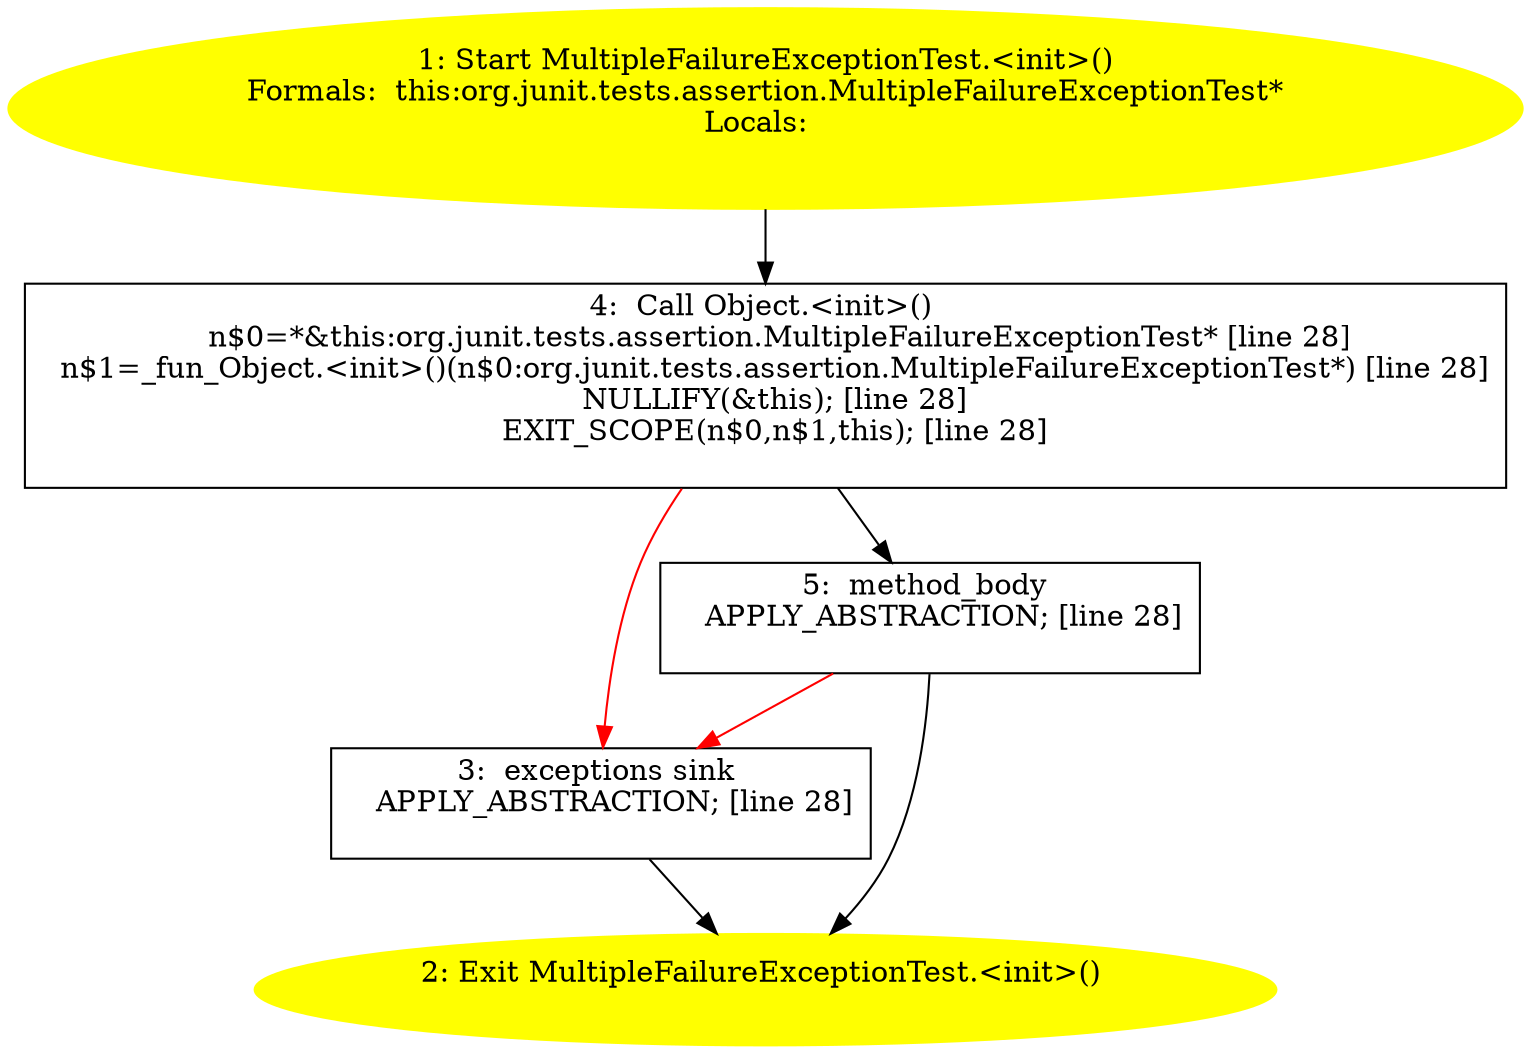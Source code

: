 /* @generated */
digraph cfg {
"org.junit.tests.assertion.MultipleFailureExceptionTest.<init>().c54a2e4822c75e6a8564a48d7b070b15_1" [label="1: Start MultipleFailureExceptionTest.<init>()\nFormals:  this:org.junit.tests.assertion.MultipleFailureExceptionTest*\nLocals:  \n  " color=yellow style=filled]
	

	 "org.junit.tests.assertion.MultipleFailureExceptionTest.<init>().c54a2e4822c75e6a8564a48d7b070b15_1" -> "org.junit.tests.assertion.MultipleFailureExceptionTest.<init>().c54a2e4822c75e6a8564a48d7b070b15_4" ;
"org.junit.tests.assertion.MultipleFailureExceptionTest.<init>().c54a2e4822c75e6a8564a48d7b070b15_2" [label="2: Exit MultipleFailureExceptionTest.<init>() \n  " color=yellow style=filled]
	

"org.junit.tests.assertion.MultipleFailureExceptionTest.<init>().c54a2e4822c75e6a8564a48d7b070b15_3" [label="3:  exceptions sink \n   APPLY_ABSTRACTION; [line 28]\n " shape="box"]
	

	 "org.junit.tests.assertion.MultipleFailureExceptionTest.<init>().c54a2e4822c75e6a8564a48d7b070b15_3" -> "org.junit.tests.assertion.MultipleFailureExceptionTest.<init>().c54a2e4822c75e6a8564a48d7b070b15_2" ;
"org.junit.tests.assertion.MultipleFailureExceptionTest.<init>().c54a2e4822c75e6a8564a48d7b070b15_4" [label="4:  Call Object.<init>() \n   n$0=*&this:org.junit.tests.assertion.MultipleFailureExceptionTest* [line 28]\n  n$1=_fun_Object.<init>()(n$0:org.junit.tests.assertion.MultipleFailureExceptionTest*) [line 28]\n  NULLIFY(&this); [line 28]\n  EXIT_SCOPE(n$0,n$1,this); [line 28]\n " shape="box"]
	

	 "org.junit.tests.assertion.MultipleFailureExceptionTest.<init>().c54a2e4822c75e6a8564a48d7b070b15_4" -> "org.junit.tests.assertion.MultipleFailureExceptionTest.<init>().c54a2e4822c75e6a8564a48d7b070b15_5" ;
	 "org.junit.tests.assertion.MultipleFailureExceptionTest.<init>().c54a2e4822c75e6a8564a48d7b070b15_4" -> "org.junit.tests.assertion.MultipleFailureExceptionTest.<init>().c54a2e4822c75e6a8564a48d7b070b15_3" [color="red" ];
"org.junit.tests.assertion.MultipleFailureExceptionTest.<init>().c54a2e4822c75e6a8564a48d7b070b15_5" [label="5:  method_body \n   APPLY_ABSTRACTION; [line 28]\n " shape="box"]
	

	 "org.junit.tests.assertion.MultipleFailureExceptionTest.<init>().c54a2e4822c75e6a8564a48d7b070b15_5" -> "org.junit.tests.assertion.MultipleFailureExceptionTest.<init>().c54a2e4822c75e6a8564a48d7b070b15_2" ;
	 "org.junit.tests.assertion.MultipleFailureExceptionTest.<init>().c54a2e4822c75e6a8564a48d7b070b15_5" -> "org.junit.tests.assertion.MultipleFailureExceptionTest.<init>().c54a2e4822c75e6a8564a48d7b070b15_3" [color="red" ];
}
